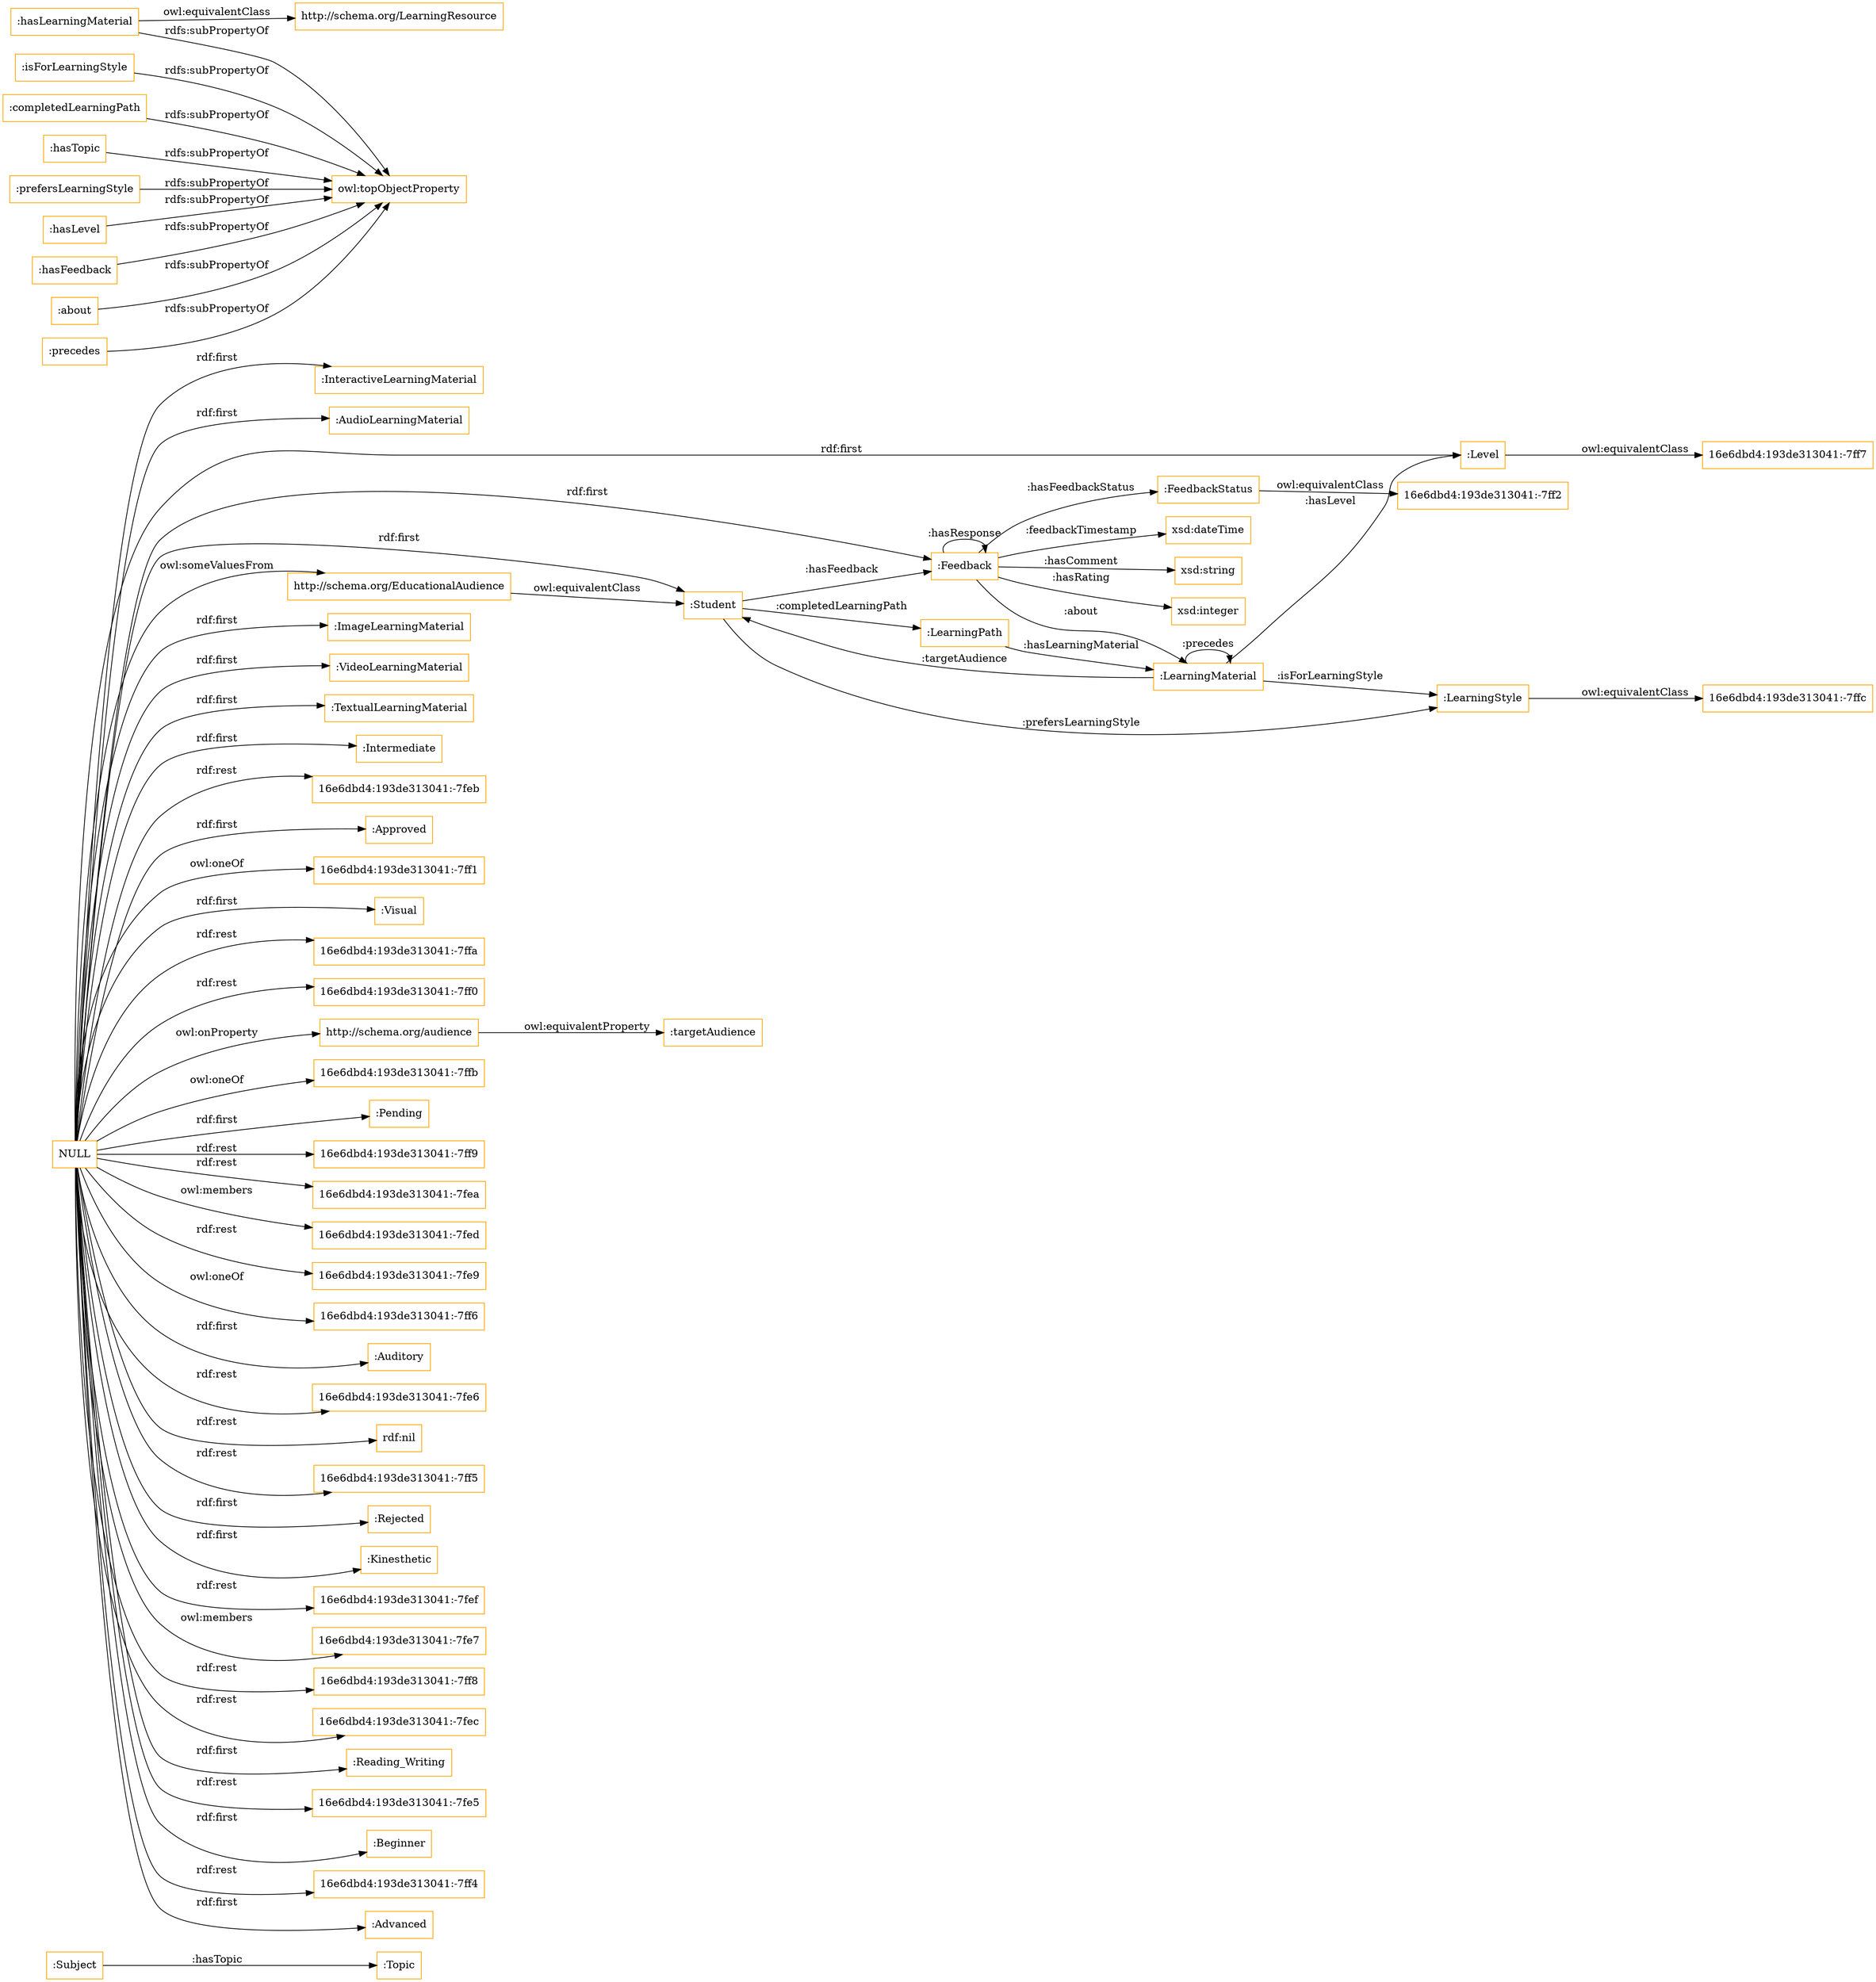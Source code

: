 digraph ar2dtool_diagram { 
rankdir=LR;
size="1501"
node [shape = rectangle, color="orange"]; ":Subject" "16e6dbd4:193de313041:-7ffc" "16e6dbd4:193de313041:-7ff7" ":InteractiveLearningMaterial" ":FeedbackStatus" ":AudioLearningMaterial" "http://schema.org/LearningResource" ":Feedback" ":LearningStyle" "16e6dbd4:193de313041:-7ff2" "http://schema.org/EducationalAudience" ":Student" ":Level" ":LearningMaterial" ":ImageLearningMaterial" ":Topic" ":LearningPath" ":VideoLearningMaterial" ":TextualLearningMaterial" ; /*classes style*/
	"NULL" -> ":Intermediate" [ label = "rdf:first" ];
	"NULL" -> "16e6dbd4:193de313041:-7feb" [ label = "rdf:rest" ];
	"NULL" -> ":Approved" [ label = "rdf:first" ];
	"NULL" -> ":AudioLearningMaterial" [ label = "rdf:first" ];
	"NULL" -> ":ImageLearningMaterial" [ label = "rdf:first" ];
	"NULL" -> "http://schema.org/EducationalAudience" [ label = "owl:someValuesFrom" ];
	"NULL" -> "16e6dbd4:193de313041:-7ff1" [ label = "owl:oneOf" ];
	"NULL" -> ":Visual" [ label = "rdf:first" ];
	"NULL" -> "16e6dbd4:193de313041:-7ffa" [ label = "rdf:rest" ];
	"NULL" -> "16e6dbd4:193de313041:-7ff0" [ label = "rdf:rest" ];
	"NULL" -> "http://schema.org/audience" [ label = "owl:onProperty" ];
	"NULL" -> ":Student" [ label = "rdf:first" ];
	"NULL" -> ":Level" [ label = "rdf:first" ];
	"NULL" -> "16e6dbd4:193de313041:-7ffb" [ label = "owl:oneOf" ];
	"NULL" -> ":Pending" [ label = "rdf:first" ];
	"NULL" -> "16e6dbd4:193de313041:-7ff9" [ label = "rdf:rest" ];
	"NULL" -> ":TextualLearningMaterial" [ label = "rdf:first" ];
	"NULL" -> "16e6dbd4:193de313041:-7fea" [ label = "rdf:rest" ];
	"NULL" -> "16e6dbd4:193de313041:-7fed" [ label = "owl:members" ];
	"NULL" -> "16e6dbd4:193de313041:-7fe9" [ label = "rdf:rest" ];
	"NULL" -> "16e6dbd4:193de313041:-7ff6" [ label = "owl:oneOf" ];
	"NULL" -> ":Feedback" [ label = "rdf:first" ];
	"NULL" -> ":Auditory" [ label = "rdf:first" ];
	"NULL" -> "16e6dbd4:193de313041:-7fe6" [ label = "rdf:rest" ];
	"NULL" -> "rdf:nil" [ label = "rdf:rest" ];
	"NULL" -> "16e6dbd4:193de313041:-7ff5" [ label = "rdf:rest" ];
	"NULL" -> ":Rejected" [ label = "rdf:first" ];
	"NULL" -> ":Kinesthetic" [ label = "rdf:first" ];
	"NULL" -> "16e6dbd4:193de313041:-7fef" [ label = "rdf:rest" ];
	"NULL" -> "16e6dbd4:193de313041:-7fe7" [ label = "owl:members" ];
	"NULL" -> "16e6dbd4:193de313041:-7ff8" [ label = "rdf:rest" ];
	"NULL" -> "16e6dbd4:193de313041:-7fec" [ label = "rdf:rest" ];
	"NULL" -> ":Reading_Writing" [ label = "rdf:first" ];
	"NULL" -> "16e6dbd4:193de313041:-7fe5" [ label = "rdf:rest" ];
	"NULL" -> ":VideoLearningMaterial" [ label = "rdf:first" ];
	"NULL" -> ":Beginner" [ label = "rdf:first" ];
	"NULL" -> "16e6dbd4:193de313041:-7ff4" [ label = "rdf:rest" ];
	"NULL" -> ":InteractiveLearningMaterial" [ label = "rdf:first" ];
	"NULL" -> ":Advanced" [ label = "rdf:first" ];
	":isForLearningStyle" -> "owl:topObjectProperty" [ label = "rdfs:subPropertyOf" ];
	":completedLearningPath" -> "owl:topObjectProperty" [ label = "rdfs:subPropertyOf" ];
	"http://schema.org/audience" -> ":targetAudience" [ label = "owl:equivalentProperty" ];
	":hasTopic" -> "owl:topObjectProperty" [ label = "rdfs:subPropertyOf" ];
	":LearningStyle" -> "16e6dbd4:193de313041:-7ffc" [ label = "owl:equivalentClass" ];
	":prefersLearningStyle" -> "owl:topObjectProperty" [ label = "rdfs:subPropertyOf" ];
	":hasLevel" -> "owl:topObjectProperty" [ label = "rdfs:subPropertyOf" ];
	"http://schema.org/EducationalAudience" -> ":Student" [ label = "owl:equivalentClass" ];
	":hasFeedback" -> "owl:topObjectProperty" [ label = "rdfs:subPropertyOf" ];
	":FeedbackStatus" -> "16e6dbd4:193de313041:-7ff2" [ label = "owl:equivalentClass" ];
	":about" -> "owl:topObjectProperty" [ label = "rdfs:subPropertyOf" ];
	":hasLearningMaterial" -> "http://schema.org/LearningResource" [ label = "owl:equivalentClass" ];
	":hasLearningMaterial" -> "owl:topObjectProperty" [ label = "rdfs:subPropertyOf" ];
	":Level" -> "16e6dbd4:193de313041:-7ff7" [ label = "owl:equivalentClass" ];
	":precedes" -> "owl:topObjectProperty" [ label = "rdfs:subPropertyOf" ];
	":Feedback" -> ":FeedbackStatus" [ label = ":hasFeedbackStatus" ];
	":Feedback" -> "xsd:dateTime" [ label = ":feedbackTimestamp" ];
	":Feedback" -> "xsd:string" [ label = ":hasComment" ];
	":Student" -> ":Feedback" [ label = ":hasFeedback" ];
	":LearningMaterial" -> ":LearningMaterial" [ label = ":precedes" ];
	":LearningPath" -> ":LearningMaterial" [ label = ":hasLearningMaterial" ];
	":Student" -> ":LearningPath" [ label = ":completedLearningPath" ];
	":LearningMaterial" -> ":LearningStyle" [ label = ":isForLearningStyle" ];
	":Subject" -> ":Topic" [ label = ":hasTopic" ];
	":LearningMaterial" -> ":Student" [ label = ":targetAudience" ];
	":LearningMaterial" -> ":Level" [ label = ":hasLevel" ];
	":Feedback" -> ":Feedback" [ label = ":hasResponse" ];
	":Student" -> ":LearningStyle" [ label = ":prefersLearningStyle" ];
	":Feedback" -> ":LearningMaterial" [ label = ":about" ];
	":Feedback" -> "xsd:integer" [ label = ":hasRating" ];

}
